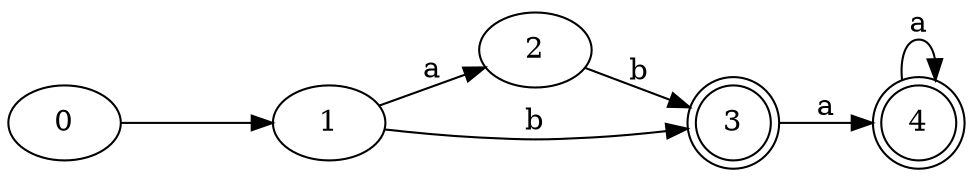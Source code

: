 digraph Automata {
	rankdir=LR
	0 [label=0]
	0 -> 1 [label="	"]
	1 [label=1]
	1 -> 2 [label=a]
	1 -> 3 [label=b]
	2 [label=2]
	2 -> 3 [label=b]
	3 [label=3 shape=doublecircle]
	3 -> 4 [label=a]
	4 [label=4 shape=doublecircle]
	4 -> 4 [label=a]
}
